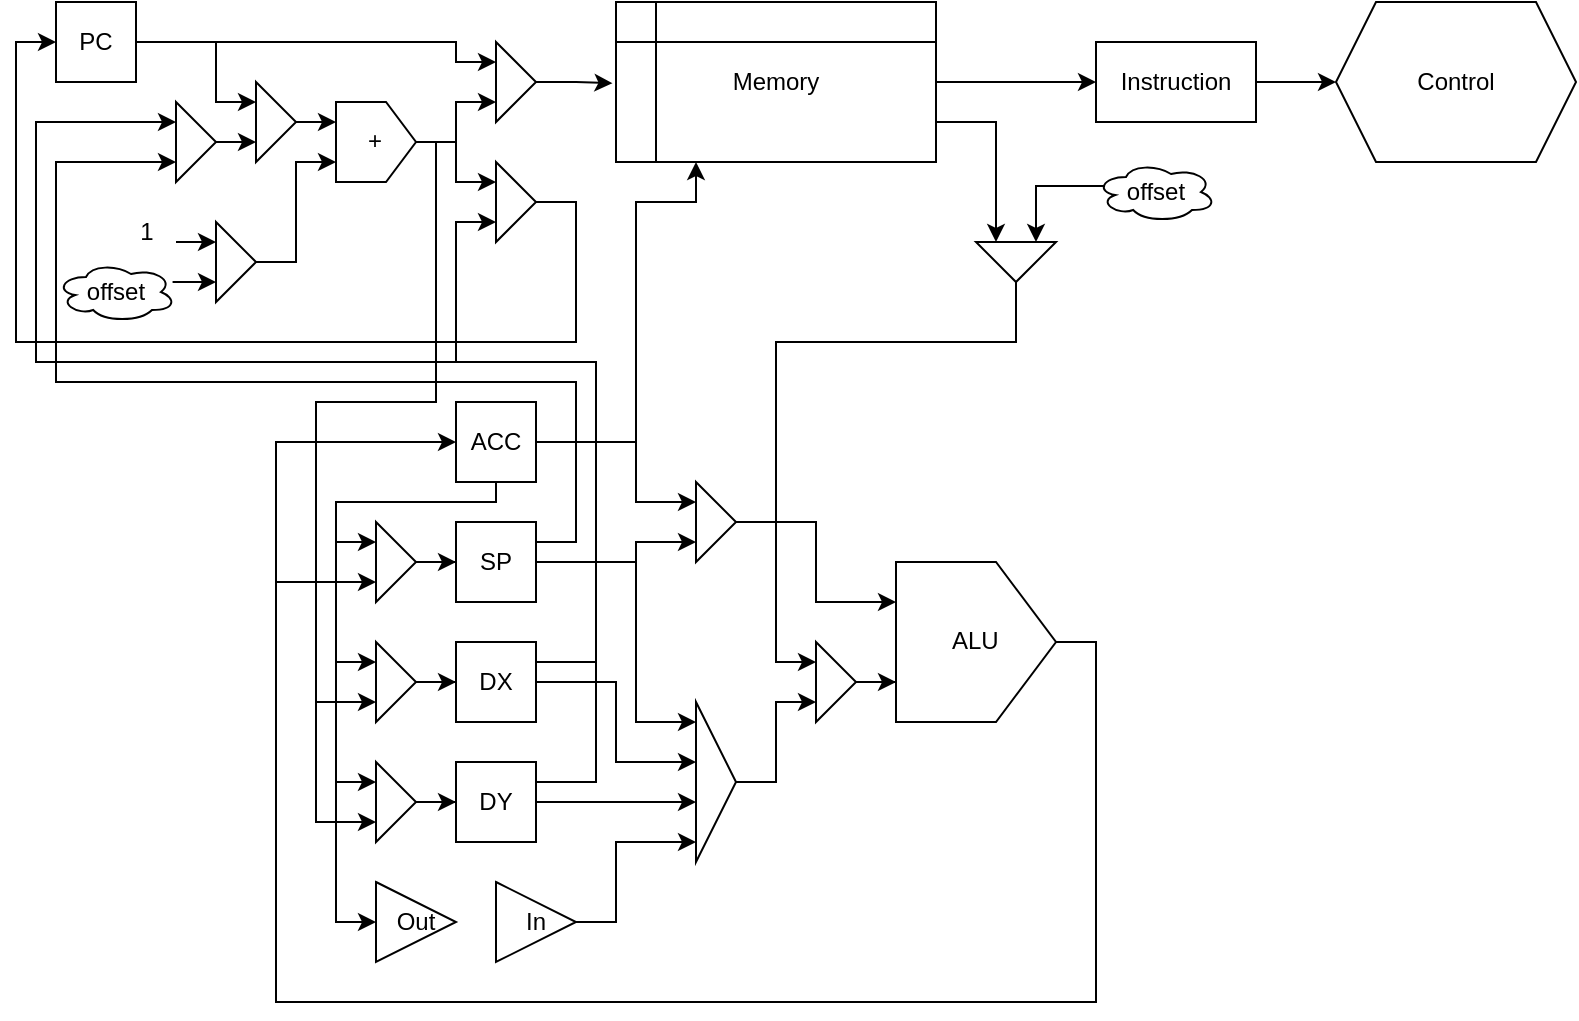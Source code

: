 <mxfile version="24.7.8">
  <diagram id="HqV30pevLVmH2TonIe_I" name="Page-1">
    <mxGraphModel dx="768" dy="591" grid="1" gridSize="10" guides="1" tooltips="1" connect="1" arrows="1" fold="1" page="1" pageScale="1" pageWidth="1100" pageHeight="850" math="0" shadow="0">
      <root>
        <mxCell id="0" />
        <mxCell id="1" parent="0" />
        <mxCell id="BoK7iYqVkCvXVHjoqheX-15" style="edgeStyle=orthogonalEdgeStyle;rounded=0;orthogonalLoop=1;jettySize=auto;html=1;entryX=0;entryY=0.5;entryDx=0;entryDy=0;" parent="1" source="BoK7iYqVkCvXVHjoqheX-2" target="BoK7iYqVkCvXVHjoqheX-14" edge="1">
          <mxGeometry relative="1" as="geometry" />
        </mxCell>
        <mxCell id="BoK7iYqVkCvXVHjoqheX-69" style="edgeStyle=orthogonalEdgeStyle;rounded=0;orthogonalLoop=1;jettySize=auto;html=1;exitX=1;exitY=0.75;exitDx=0;exitDy=0;entryX=0;entryY=0.75;entryDx=0;entryDy=0;" parent="1" source="BoK7iYqVkCvXVHjoqheX-2" target="BoK7iYqVkCvXVHjoqheX-68" edge="1">
          <mxGeometry relative="1" as="geometry" />
        </mxCell>
        <mxCell id="BoK7iYqVkCvXVHjoqheX-2" value="Memory" style="shape=internalStorage;whiteSpace=wrap;html=1;backgroundOutline=1;" parent="1" vertex="1">
          <mxGeometry x="480" y="40" width="160" height="80" as="geometry" />
        </mxCell>
        <mxCell id="BoK7iYqVkCvXVHjoqheX-3" value="" style="triangle;whiteSpace=wrap;html=1;" parent="1" vertex="1">
          <mxGeometry x="420" y="60" width="20" height="40" as="geometry" />
        </mxCell>
        <mxCell id="BoK7iYqVkCvXVHjoqheX-4" style="edgeStyle=orthogonalEdgeStyle;rounded=0;orthogonalLoop=1;jettySize=auto;html=1;entryX=-0.011;entryY=0.508;entryDx=0;entryDy=0;entryPerimeter=0;" parent="1" source="BoK7iYqVkCvXVHjoqheX-3" target="BoK7iYqVkCvXVHjoqheX-2" edge="1">
          <mxGeometry relative="1" as="geometry" />
        </mxCell>
        <mxCell id="BoK7iYqVkCvXVHjoqheX-7" style="edgeStyle=orthogonalEdgeStyle;rounded=0;orthogonalLoop=1;jettySize=auto;html=1;entryX=0;entryY=0.75;entryDx=0;entryDy=0;" parent="1" source="BoK7iYqVkCvXVHjoqheX-6" target="BoK7iYqVkCvXVHjoqheX-3" edge="1">
          <mxGeometry relative="1" as="geometry" />
        </mxCell>
        <mxCell id="BoK7iYqVkCvXVHjoqheX-11" style="edgeStyle=orthogonalEdgeStyle;rounded=0;orthogonalLoop=1;jettySize=auto;html=1;exitX=0.5;exitY=1;exitDx=0;exitDy=0;entryX=0;entryY=0.25;entryDx=0;entryDy=0;" parent="1" source="BoK7iYqVkCvXVHjoqheX-6" target="BoK7iYqVkCvXVHjoqheX-10" edge="1">
          <mxGeometry relative="1" as="geometry" />
        </mxCell>
        <mxCell id="BoK7iYqVkCvXVHjoqheX-59" style="edgeStyle=orthogonalEdgeStyle;rounded=0;orthogonalLoop=1;jettySize=auto;html=1;exitX=0.5;exitY=1;exitDx=0;exitDy=0;entryX=0;entryY=0.75;entryDx=0;entryDy=0;" parent="1" source="BoK7iYqVkCvXVHjoqheX-6" target="BoK7iYqVkCvXVHjoqheX-49" edge="1">
          <mxGeometry relative="1" as="geometry">
            <mxPoint x="380.276" y="250.0" as="targetPoint" />
            <Array as="points">
              <mxPoint x="390" y="110" />
              <mxPoint x="390" y="240" />
              <mxPoint x="330" y="240" />
              <mxPoint x="330" y="390" />
            </Array>
          </mxGeometry>
        </mxCell>
        <mxCell id="BoK7iYqVkCvXVHjoqheX-60" style="edgeStyle=orthogonalEdgeStyle;rounded=0;orthogonalLoop=1;jettySize=auto;html=1;entryX=0;entryY=0.75;entryDx=0;entryDy=0;" parent="1" source="BoK7iYqVkCvXVHjoqheX-6" target="BoK7iYqVkCvXVHjoqheX-50" edge="1">
          <mxGeometry relative="1" as="geometry">
            <Array as="points">
              <mxPoint x="390" y="110" />
              <mxPoint x="390" y="240" />
              <mxPoint x="330" y="240" />
              <mxPoint x="330" y="450" />
            </Array>
          </mxGeometry>
        </mxCell>
        <mxCell id="BoK7iYqVkCvXVHjoqheX-6" value="+" style="shape=offPageConnector;whiteSpace=wrap;html=1;rotation=-90;textDirection=vertical-lr;" parent="1" vertex="1">
          <mxGeometry x="340" y="90" width="40" height="40" as="geometry" />
        </mxCell>
        <mxCell id="BoK7iYqVkCvXVHjoqheX-9" style="edgeStyle=orthogonalEdgeStyle;rounded=0;orthogonalLoop=1;jettySize=auto;html=1;entryX=0;entryY=0.25;entryDx=0;entryDy=0;" parent="1" source="BoK7iYqVkCvXVHjoqheX-8" target="BoK7iYqVkCvXVHjoqheX-3" edge="1">
          <mxGeometry relative="1" as="geometry">
            <Array as="points">
              <mxPoint x="400" y="60" />
              <mxPoint x="400" y="70" />
            </Array>
          </mxGeometry>
        </mxCell>
        <mxCell id="BoK7iYqVkCvXVHjoqheX-20" style="edgeStyle=orthogonalEdgeStyle;rounded=0;orthogonalLoop=1;jettySize=auto;html=1;entryX=0;entryY=0.25;entryDx=0;entryDy=0;" parent="1" source="BoK7iYqVkCvXVHjoqheX-8" target="BoK7iYqVkCvXVHjoqheX-18" edge="1">
          <mxGeometry relative="1" as="geometry">
            <Array as="points">
              <mxPoint x="280" y="60" />
              <mxPoint x="280" y="90" />
              <mxPoint x="300" y="90" />
            </Array>
          </mxGeometry>
        </mxCell>
        <mxCell id="BoK7iYqVkCvXVHjoqheX-8" value="PC" style="whiteSpace=wrap;html=1;aspect=fixed;" parent="1" vertex="1">
          <mxGeometry x="200" y="40" width="40" height="40" as="geometry" />
        </mxCell>
        <mxCell id="BoK7iYqVkCvXVHjoqheX-12" style="edgeStyle=orthogonalEdgeStyle;rounded=0;orthogonalLoop=1;jettySize=auto;html=1;exitX=1;exitY=0.5;exitDx=0;exitDy=0;entryX=0;entryY=0.5;entryDx=0;entryDy=0;" parent="1" source="BoK7iYqVkCvXVHjoqheX-10" target="BoK7iYqVkCvXVHjoqheX-8" edge="1">
          <mxGeometry relative="1" as="geometry">
            <mxPoint x="360" y="150" as="targetPoint" />
            <Array as="points">
              <mxPoint x="460" y="140" />
              <mxPoint x="460" y="210" />
              <mxPoint x="180" y="210" />
              <mxPoint x="180" y="60" />
            </Array>
          </mxGeometry>
        </mxCell>
        <mxCell id="BoK7iYqVkCvXVHjoqheX-10" value="" style="triangle;whiteSpace=wrap;html=1;" parent="1" vertex="1">
          <mxGeometry x="420" y="120" width="20" height="40" as="geometry" />
        </mxCell>
        <mxCell id="BoK7iYqVkCvXVHjoqheX-17" style="edgeStyle=orthogonalEdgeStyle;rounded=0;orthogonalLoop=1;jettySize=auto;html=1;entryX=0;entryY=0.5;entryDx=0;entryDy=0;" parent="1" source="BoK7iYqVkCvXVHjoqheX-14" target="BoK7iYqVkCvXVHjoqheX-16" edge="1">
          <mxGeometry relative="1" as="geometry" />
        </mxCell>
        <mxCell id="BoK7iYqVkCvXVHjoqheX-70" style="edgeStyle=orthogonalEdgeStyle;rounded=0;orthogonalLoop=1;jettySize=auto;html=1;entryX=0;entryY=0.25;entryDx=0;entryDy=0;exitX=0.07;exitY=0.4;exitDx=0;exitDy=0;exitPerimeter=0;" parent="1" source="05tmno_thtaW0rQi5Cta-3" target="BoK7iYqVkCvXVHjoqheX-68" edge="1">
          <mxGeometry relative="1" as="geometry">
            <mxPoint x="720" y="130" as="sourcePoint" />
          </mxGeometry>
        </mxCell>
        <mxCell id="BoK7iYqVkCvXVHjoqheX-14" value="Instruction" style="rounded=0;whiteSpace=wrap;html=1;" parent="1" vertex="1">
          <mxGeometry x="720" y="60" width="80" height="40" as="geometry" />
        </mxCell>
        <mxCell id="BoK7iYqVkCvXVHjoqheX-16" value="Control" style="shape=hexagon;perimeter=hexagonPerimeter2;whiteSpace=wrap;html=1;fixedSize=1;" parent="1" vertex="1">
          <mxGeometry x="840" y="40" width="120" height="80" as="geometry" />
        </mxCell>
        <mxCell id="BoK7iYqVkCvXVHjoqheX-19" style="edgeStyle=orthogonalEdgeStyle;rounded=0;orthogonalLoop=1;jettySize=auto;html=1;exitX=1;exitY=0.5;exitDx=0;exitDy=0;entryX=0.75;entryY=0;entryDx=0;entryDy=0;" parent="1" source="BoK7iYqVkCvXVHjoqheX-18" target="BoK7iYqVkCvXVHjoqheX-6" edge="1">
          <mxGeometry relative="1" as="geometry" />
        </mxCell>
        <mxCell id="BoK7iYqVkCvXVHjoqheX-18" value="" style="triangle;whiteSpace=wrap;html=1;" parent="1" vertex="1">
          <mxGeometry x="300" y="80" width="20" height="40" as="geometry" />
        </mxCell>
        <mxCell id="BoK7iYqVkCvXVHjoqheX-22" style="edgeStyle=orthogonalEdgeStyle;rounded=0;orthogonalLoop=1;jettySize=auto;html=1;entryX=0;entryY=0.75;entryDx=0;entryDy=0;" parent="1" source="BoK7iYqVkCvXVHjoqheX-21" target="BoK7iYqVkCvXVHjoqheX-18" edge="1">
          <mxGeometry relative="1" as="geometry">
            <Array as="points">
              <mxPoint x="280" y="110" />
              <mxPoint x="280" y="110" />
            </Array>
          </mxGeometry>
        </mxCell>
        <mxCell id="BoK7iYqVkCvXVHjoqheX-21" value="" style="triangle;whiteSpace=wrap;html=1;" parent="1" vertex="1">
          <mxGeometry x="260" y="90" width="20" height="40" as="geometry" />
        </mxCell>
        <mxCell id="BoK7iYqVkCvXVHjoqheX-54" style="edgeStyle=orthogonalEdgeStyle;rounded=0;orthogonalLoop=1;jettySize=auto;html=1;entryX=0;entryY=0.25;entryDx=0;entryDy=0;" parent="1" source="BoK7iYqVkCvXVHjoqheX-23" target="BoK7iYqVkCvXVHjoqheX-47" edge="1">
          <mxGeometry relative="1" as="geometry">
            <Array as="points">
              <mxPoint x="420" y="290" />
              <mxPoint x="340" y="290" />
              <mxPoint x="340" y="310" />
            </Array>
          </mxGeometry>
        </mxCell>
        <mxCell id="BoK7iYqVkCvXVHjoqheX-55" style="edgeStyle=orthogonalEdgeStyle;rounded=0;orthogonalLoop=1;jettySize=auto;html=1;exitX=0.5;exitY=1;exitDx=0;exitDy=0;entryX=0;entryY=0.25;entryDx=0;entryDy=0;" parent="1" source="BoK7iYqVkCvXVHjoqheX-23" target="BoK7iYqVkCvXVHjoqheX-49" edge="1">
          <mxGeometry relative="1" as="geometry">
            <Array as="points">
              <mxPoint x="420" y="290" />
              <mxPoint x="340" y="290" />
              <mxPoint x="340" y="370" />
            </Array>
          </mxGeometry>
        </mxCell>
        <mxCell id="BoK7iYqVkCvXVHjoqheX-56" style="edgeStyle=orthogonalEdgeStyle;rounded=0;orthogonalLoop=1;jettySize=auto;html=1;exitX=0.5;exitY=1;exitDx=0;exitDy=0;entryX=0;entryY=0.25;entryDx=0;entryDy=0;" parent="1" source="BoK7iYqVkCvXVHjoqheX-23" target="BoK7iYqVkCvXVHjoqheX-50" edge="1">
          <mxGeometry relative="1" as="geometry">
            <Array as="points">
              <mxPoint x="420" y="290" />
              <mxPoint x="340" y="290" />
              <mxPoint x="340" y="430" />
            </Array>
          </mxGeometry>
        </mxCell>
        <mxCell id="BoK7iYqVkCvXVHjoqheX-58" style="edgeStyle=orthogonalEdgeStyle;rounded=0;orthogonalLoop=1;jettySize=auto;html=1;entryX=0;entryY=0.5;entryDx=0;entryDy=0;" parent="1" source="BoK7iYqVkCvXVHjoqheX-23" target="BoK7iYqVkCvXVHjoqheX-57" edge="1">
          <mxGeometry relative="1" as="geometry">
            <Array as="points">
              <mxPoint x="420" y="290" />
              <mxPoint x="340" y="290" />
              <mxPoint x="340" y="500" />
            </Array>
          </mxGeometry>
        </mxCell>
        <mxCell id="BoK7iYqVkCvXVHjoqheX-63" style="edgeStyle=orthogonalEdgeStyle;rounded=0;orthogonalLoop=1;jettySize=auto;html=1;entryX=0;entryY=0.25;entryDx=0;entryDy=0;" parent="1" source="BoK7iYqVkCvXVHjoqheX-23" target="BoK7iYqVkCvXVHjoqheX-61" edge="1">
          <mxGeometry relative="1" as="geometry">
            <Array as="points">
              <mxPoint x="490" y="260" />
              <mxPoint x="490" y="290" />
            </Array>
          </mxGeometry>
        </mxCell>
        <mxCell id="BoK7iYqVkCvXVHjoqheX-75" style="edgeStyle=orthogonalEdgeStyle;rounded=0;orthogonalLoop=1;jettySize=auto;html=1;exitX=1;exitY=0.5;exitDx=0;exitDy=0;entryX=0.25;entryY=1;entryDx=0;entryDy=0;" parent="1" source="BoK7iYqVkCvXVHjoqheX-23" target="BoK7iYqVkCvXVHjoqheX-2" edge="1">
          <mxGeometry relative="1" as="geometry">
            <Array as="points">
              <mxPoint x="490" y="260" />
              <mxPoint x="490" y="140" />
              <mxPoint x="520" y="140" />
            </Array>
          </mxGeometry>
        </mxCell>
        <mxCell id="BoK7iYqVkCvXVHjoqheX-23" value="ACC" style="whiteSpace=wrap;html=1;aspect=fixed;" parent="1" vertex="1">
          <mxGeometry x="400" y="240" width="40" height="40" as="geometry" />
        </mxCell>
        <mxCell id="BoK7iYqVkCvXVHjoqheX-33" style="edgeStyle=orthogonalEdgeStyle;rounded=0;orthogonalLoop=1;jettySize=auto;html=1;entryX=0;entryY=0.75;entryDx=0;entryDy=0;" parent="1" source="BoK7iYqVkCvXVHjoqheX-24" target="BoK7iYqVkCvXVHjoqheX-21" edge="1">
          <mxGeometry relative="1" as="geometry">
            <Array as="points">
              <mxPoint x="460" y="310" />
              <mxPoint x="460" y="230" />
              <mxPoint x="200" y="230" />
              <mxPoint x="200" y="120" />
            </Array>
          </mxGeometry>
        </mxCell>
        <mxCell id="BoK7iYqVkCvXVHjoqheX-45" style="edgeStyle=orthogonalEdgeStyle;rounded=0;orthogonalLoop=1;jettySize=auto;html=1;" parent="1" source="BoK7iYqVkCvXVHjoqheX-24" edge="1">
          <mxGeometry relative="1" as="geometry">
            <mxPoint x="520" y="400" as="targetPoint" />
            <Array as="points">
              <mxPoint x="490" y="320" />
              <mxPoint x="490" y="400" />
            </Array>
          </mxGeometry>
        </mxCell>
        <mxCell id="BoK7iYqVkCvXVHjoqheX-62" style="edgeStyle=orthogonalEdgeStyle;rounded=0;orthogonalLoop=1;jettySize=auto;html=1;entryX=0;entryY=0.75;entryDx=0;entryDy=0;" parent="1" source="BoK7iYqVkCvXVHjoqheX-24" target="BoK7iYqVkCvXVHjoqheX-61" edge="1">
          <mxGeometry relative="1" as="geometry">
            <Array as="points">
              <mxPoint x="490" y="320" />
              <mxPoint x="490" y="310" />
            </Array>
          </mxGeometry>
        </mxCell>
        <mxCell id="BoK7iYqVkCvXVHjoqheX-24" value="SP" style="whiteSpace=wrap;html=1;aspect=fixed;" parent="1" vertex="1">
          <mxGeometry x="400" y="300" width="40" height="40" as="geometry" />
        </mxCell>
        <mxCell id="BoK7iYqVkCvXVHjoqheX-34" style="edgeStyle=orthogonalEdgeStyle;rounded=0;orthogonalLoop=1;jettySize=auto;html=1;exitX=1;exitY=0.5;exitDx=0;exitDy=0;" parent="1" source="BoK7iYqVkCvXVHjoqheX-25" edge="1">
          <mxGeometry relative="1" as="geometry">
            <mxPoint x="470" y="410" as="sourcePoint" />
            <mxPoint x="260" y="100" as="targetPoint" />
            <Array as="points">
              <mxPoint x="440" y="370" />
              <mxPoint x="470" y="370" />
              <mxPoint x="470" y="220" />
              <mxPoint x="190" y="220" />
              <mxPoint x="190" y="100" />
            </Array>
          </mxGeometry>
        </mxCell>
        <mxCell id="BoK7iYqVkCvXVHjoqheX-44" style="edgeStyle=orthogonalEdgeStyle;rounded=0;orthogonalLoop=1;jettySize=auto;html=1;" parent="1" source="BoK7iYqVkCvXVHjoqheX-25" edge="1">
          <mxGeometry relative="1" as="geometry">
            <mxPoint x="520" y="420" as="targetPoint" />
            <Array as="points">
              <mxPoint x="480" y="380" />
              <mxPoint x="480" y="420" />
            </Array>
          </mxGeometry>
        </mxCell>
        <mxCell id="05tmno_thtaW0rQi5Cta-2" style="edgeStyle=orthogonalEdgeStyle;rounded=0;orthogonalLoop=1;jettySize=auto;html=1;exitX=1;exitY=0.25;exitDx=0;exitDy=0;entryX=0;entryY=0.75;entryDx=0;entryDy=0;" edge="1" parent="1" source="BoK7iYqVkCvXVHjoqheX-25" target="BoK7iYqVkCvXVHjoqheX-10">
          <mxGeometry relative="1" as="geometry">
            <Array as="points">
              <mxPoint x="470" y="370" />
              <mxPoint x="470" y="220" />
              <mxPoint x="400" y="220" />
              <mxPoint x="400" y="150" />
            </Array>
          </mxGeometry>
        </mxCell>
        <mxCell id="BoK7iYqVkCvXVHjoqheX-25" value="DX" style="whiteSpace=wrap;html=1;aspect=fixed;" parent="1" vertex="1">
          <mxGeometry x="400" y="360" width="40" height="40" as="geometry" />
        </mxCell>
        <mxCell id="BoK7iYqVkCvXVHjoqheX-43" style="edgeStyle=orthogonalEdgeStyle;rounded=0;orthogonalLoop=1;jettySize=auto;html=1;" parent="1" source="BoK7iYqVkCvXVHjoqheX-26" edge="1">
          <mxGeometry relative="1" as="geometry">
            <mxPoint x="520" y="440" as="targetPoint" />
          </mxGeometry>
        </mxCell>
        <mxCell id="BoK7iYqVkCvXVHjoqheX-26" value="DY" style="whiteSpace=wrap;html=1;aspect=fixed;" parent="1" vertex="1">
          <mxGeometry x="400" y="420" width="40" height="40" as="geometry" />
        </mxCell>
        <mxCell id="BoK7iYqVkCvXVHjoqheX-28" style="edgeStyle=orthogonalEdgeStyle;rounded=0;orthogonalLoop=1;jettySize=auto;html=1;entryX=0.25;entryY=0;entryDx=0;entryDy=0;" parent="1" source="BoK7iYqVkCvXVHjoqheX-27" target="BoK7iYqVkCvXVHjoqheX-6" edge="1">
          <mxGeometry relative="1" as="geometry" />
        </mxCell>
        <mxCell id="BoK7iYqVkCvXVHjoqheX-27" value="" style="triangle;whiteSpace=wrap;html=1;" parent="1" vertex="1">
          <mxGeometry x="280" y="150" width="20" height="40" as="geometry" />
        </mxCell>
        <mxCell id="BoK7iYqVkCvXVHjoqheX-30" style="edgeStyle=orthogonalEdgeStyle;rounded=0;orthogonalLoop=1;jettySize=auto;html=1;entryX=0;entryY=0.75;entryDx=0;entryDy=0;" parent="1" source="BoK7iYqVkCvXVHjoqheX-29" target="BoK7iYqVkCvXVHjoqheX-27" edge="1">
          <mxGeometry relative="1" as="geometry">
            <Array as="points">
              <mxPoint x="260" y="180" />
              <mxPoint x="260" y="180" />
            </Array>
          </mxGeometry>
        </mxCell>
        <mxCell id="BoK7iYqVkCvXVHjoqheX-29" value="offset" style="ellipse;shape=cloud;whiteSpace=wrap;html=1;" parent="1" vertex="1">
          <mxGeometry x="200" y="170" width="60" height="30" as="geometry" />
        </mxCell>
        <mxCell id="BoK7iYqVkCvXVHjoqheX-32" style="edgeStyle=orthogonalEdgeStyle;rounded=0;orthogonalLoop=1;jettySize=auto;html=1;entryX=0;entryY=0.25;entryDx=0;entryDy=0;" parent="1" source="BoK7iYqVkCvXVHjoqheX-31" target="BoK7iYqVkCvXVHjoqheX-27" edge="1">
          <mxGeometry relative="1" as="geometry">
            <Array as="points">
              <mxPoint x="260" y="160" />
              <mxPoint x="260" y="160" />
            </Array>
          </mxGeometry>
        </mxCell>
        <mxCell id="BoK7iYqVkCvXVHjoqheX-31" value="1" style="text;html=1;align=center;verticalAlign=middle;resizable=0;points=[];autosize=1;strokeColor=none;fillColor=none;" parent="1" vertex="1">
          <mxGeometry x="230" y="140" width="30" height="30" as="geometry" />
        </mxCell>
        <mxCell id="BoK7iYqVkCvXVHjoqheX-37" value="" style="endArrow=none;html=1;rounded=0;exitX=1;exitY=0.25;exitDx=0;exitDy=0;" parent="1" source="BoK7iYqVkCvXVHjoqheX-26" edge="1">
          <mxGeometry width="50" height="50" relative="1" as="geometry">
            <mxPoint x="390" y="440" as="sourcePoint" />
            <mxPoint x="470" y="370" as="targetPoint" />
            <Array as="points">
              <mxPoint x="470" y="430" />
            </Array>
          </mxGeometry>
        </mxCell>
        <mxCell id="BoK7iYqVkCvXVHjoqheX-42" style="edgeStyle=orthogonalEdgeStyle;rounded=0;orthogonalLoop=1;jettySize=auto;html=1;" parent="1" source="BoK7iYqVkCvXVHjoqheX-38" edge="1">
          <mxGeometry relative="1" as="geometry">
            <mxPoint x="520" y="460" as="targetPoint" />
            <Array as="points">
              <mxPoint x="480" y="500" />
              <mxPoint x="480" y="460" />
            </Array>
          </mxGeometry>
        </mxCell>
        <mxCell id="BoK7iYqVkCvXVHjoqheX-38" value="In" style="triangle;whiteSpace=wrap;html=1;" parent="1" vertex="1">
          <mxGeometry x="420" y="480" width="40" height="40" as="geometry" />
        </mxCell>
        <mxCell id="BoK7iYqVkCvXVHjoqheX-74" style="edgeStyle=orthogonalEdgeStyle;rounded=0;orthogonalLoop=1;jettySize=auto;html=1;entryX=0;entryY=0.75;entryDx=0;entryDy=0;" parent="1" source="BoK7iYqVkCvXVHjoqheX-40" target="BoK7iYqVkCvXVHjoqheX-72" edge="1">
          <mxGeometry relative="1" as="geometry">
            <Array as="points">
              <mxPoint x="560" y="430" />
              <mxPoint x="560" y="390" />
            </Array>
          </mxGeometry>
        </mxCell>
        <mxCell id="BoK7iYqVkCvXVHjoqheX-40" value="" style="triangle;whiteSpace=wrap;html=1;" parent="1" vertex="1">
          <mxGeometry x="520" y="390" width="20" height="80" as="geometry" />
        </mxCell>
        <mxCell id="BoK7iYqVkCvXVHjoqheX-48" style="edgeStyle=orthogonalEdgeStyle;rounded=0;orthogonalLoop=1;jettySize=auto;html=1;entryX=0;entryY=0.5;entryDx=0;entryDy=0;" parent="1" source="BoK7iYqVkCvXVHjoqheX-47" target="BoK7iYqVkCvXVHjoqheX-24" edge="1">
          <mxGeometry relative="1" as="geometry" />
        </mxCell>
        <mxCell id="BoK7iYqVkCvXVHjoqheX-47" value="" style="triangle;whiteSpace=wrap;html=1;" parent="1" vertex="1">
          <mxGeometry x="360" y="300" width="20" height="40" as="geometry" />
        </mxCell>
        <mxCell id="BoK7iYqVkCvXVHjoqheX-53" style="edgeStyle=orthogonalEdgeStyle;rounded=0;orthogonalLoop=1;jettySize=auto;html=1;entryX=0;entryY=0.5;entryDx=0;entryDy=0;" parent="1" source="BoK7iYqVkCvXVHjoqheX-49" target="BoK7iYqVkCvXVHjoqheX-25" edge="1">
          <mxGeometry relative="1" as="geometry" />
        </mxCell>
        <mxCell id="BoK7iYqVkCvXVHjoqheX-49" value="" style="triangle;whiteSpace=wrap;html=1;" parent="1" vertex="1">
          <mxGeometry x="360" y="360" width="20" height="40" as="geometry" />
        </mxCell>
        <mxCell id="BoK7iYqVkCvXVHjoqheX-52" style="edgeStyle=orthogonalEdgeStyle;rounded=0;orthogonalLoop=1;jettySize=auto;html=1;entryX=0;entryY=0.5;entryDx=0;entryDy=0;" parent="1" source="BoK7iYqVkCvXVHjoqheX-50" target="BoK7iYqVkCvXVHjoqheX-26" edge="1">
          <mxGeometry relative="1" as="geometry" />
        </mxCell>
        <mxCell id="BoK7iYqVkCvXVHjoqheX-50" value="" style="triangle;whiteSpace=wrap;html=1;" parent="1" vertex="1">
          <mxGeometry x="360" y="420" width="20" height="40" as="geometry" />
        </mxCell>
        <mxCell id="BoK7iYqVkCvXVHjoqheX-57" value="Out" style="triangle;whiteSpace=wrap;html=1;" parent="1" vertex="1">
          <mxGeometry x="360" y="480" width="40" height="40" as="geometry" />
        </mxCell>
        <mxCell id="BoK7iYqVkCvXVHjoqheX-67" style="edgeStyle=orthogonalEdgeStyle;rounded=0;orthogonalLoop=1;jettySize=auto;html=1;entryX=0.75;entryY=0;entryDx=0;entryDy=0;" parent="1" source="BoK7iYqVkCvXVHjoqheX-61" target="BoK7iYqVkCvXVHjoqheX-65" edge="1">
          <mxGeometry relative="1" as="geometry">
            <Array as="points">
              <mxPoint x="580" y="300" />
              <mxPoint x="580" y="340" />
            </Array>
          </mxGeometry>
        </mxCell>
        <mxCell id="BoK7iYqVkCvXVHjoqheX-61" value="" style="triangle;whiteSpace=wrap;html=1;" parent="1" vertex="1">
          <mxGeometry x="520" y="280" width="20" height="40" as="geometry" />
        </mxCell>
        <mxCell id="BoK7iYqVkCvXVHjoqheX-76" style="edgeStyle=orthogonalEdgeStyle;rounded=0;orthogonalLoop=1;jettySize=auto;html=1;entryX=0;entryY=0.5;entryDx=0;entryDy=0;" parent="1" source="BoK7iYqVkCvXVHjoqheX-65" target="BoK7iYqVkCvXVHjoqheX-23" edge="1">
          <mxGeometry relative="1" as="geometry">
            <Array as="points">
              <mxPoint x="720" y="360" />
              <mxPoint x="720" y="540" />
              <mxPoint x="310" y="540" />
              <mxPoint x="310" y="260" />
            </Array>
          </mxGeometry>
        </mxCell>
        <mxCell id="BoK7iYqVkCvXVHjoqheX-77" style="edgeStyle=orthogonalEdgeStyle;rounded=0;orthogonalLoop=1;jettySize=auto;html=1;entryX=0;entryY=0.75;entryDx=0;entryDy=0;" parent="1" source="BoK7iYqVkCvXVHjoqheX-65" target="BoK7iYqVkCvXVHjoqheX-47" edge="1">
          <mxGeometry relative="1" as="geometry">
            <Array as="points">
              <mxPoint x="720" y="360" />
              <mxPoint x="720" y="540" />
              <mxPoint x="310" y="540" />
              <mxPoint x="310" y="330" />
            </Array>
          </mxGeometry>
        </mxCell>
        <mxCell id="BoK7iYqVkCvXVHjoqheX-65" value="ALU" style="shape=offPageConnector;whiteSpace=wrap;html=1;rotation=-90;textDirection=vertical-lr;" parent="1" vertex="1">
          <mxGeometry x="620" y="320" width="80" height="80" as="geometry" />
        </mxCell>
        <mxCell id="BoK7iYqVkCvXVHjoqheX-71" style="edgeStyle=orthogonalEdgeStyle;rounded=0;orthogonalLoop=1;jettySize=auto;html=1;entryX=0;entryY=0.25;entryDx=0;entryDy=0;" parent="1" source="BoK7iYqVkCvXVHjoqheX-68" target="BoK7iYqVkCvXVHjoqheX-72" edge="1">
          <mxGeometry relative="1" as="geometry">
            <mxPoint x="630" y="250.0" as="targetPoint" />
            <Array as="points">
              <mxPoint x="680" y="210" />
              <mxPoint x="560" y="210" />
              <mxPoint x="560" y="370" />
            </Array>
          </mxGeometry>
        </mxCell>
        <mxCell id="BoK7iYqVkCvXVHjoqheX-68" value="" style="triangle;whiteSpace=wrap;html=1;rotation=90;" parent="1" vertex="1">
          <mxGeometry x="670" y="150" width="20" height="40" as="geometry" />
        </mxCell>
        <mxCell id="BoK7iYqVkCvXVHjoqheX-73" style="edgeStyle=orthogonalEdgeStyle;rounded=0;orthogonalLoop=1;jettySize=auto;html=1;entryX=0.25;entryY=0;entryDx=0;entryDy=0;" parent="1" source="BoK7iYqVkCvXVHjoqheX-72" target="BoK7iYqVkCvXVHjoqheX-65" edge="1">
          <mxGeometry relative="1" as="geometry" />
        </mxCell>
        <mxCell id="BoK7iYqVkCvXVHjoqheX-72" value="" style="triangle;whiteSpace=wrap;html=1;rotation=0;" parent="1" vertex="1">
          <mxGeometry x="580" y="360" width="20" height="40" as="geometry" />
        </mxCell>
        <mxCell id="05tmno_thtaW0rQi5Cta-3" value="offset" style="ellipse;shape=cloud;whiteSpace=wrap;html=1;" vertex="1" parent="1">
          <mxGeometry x="720" y="120" width="60" height="30" as="geometry" />
        </mxCell>
      </root>
    </mxGraphModel>
  </diagram>
</mxfile>
